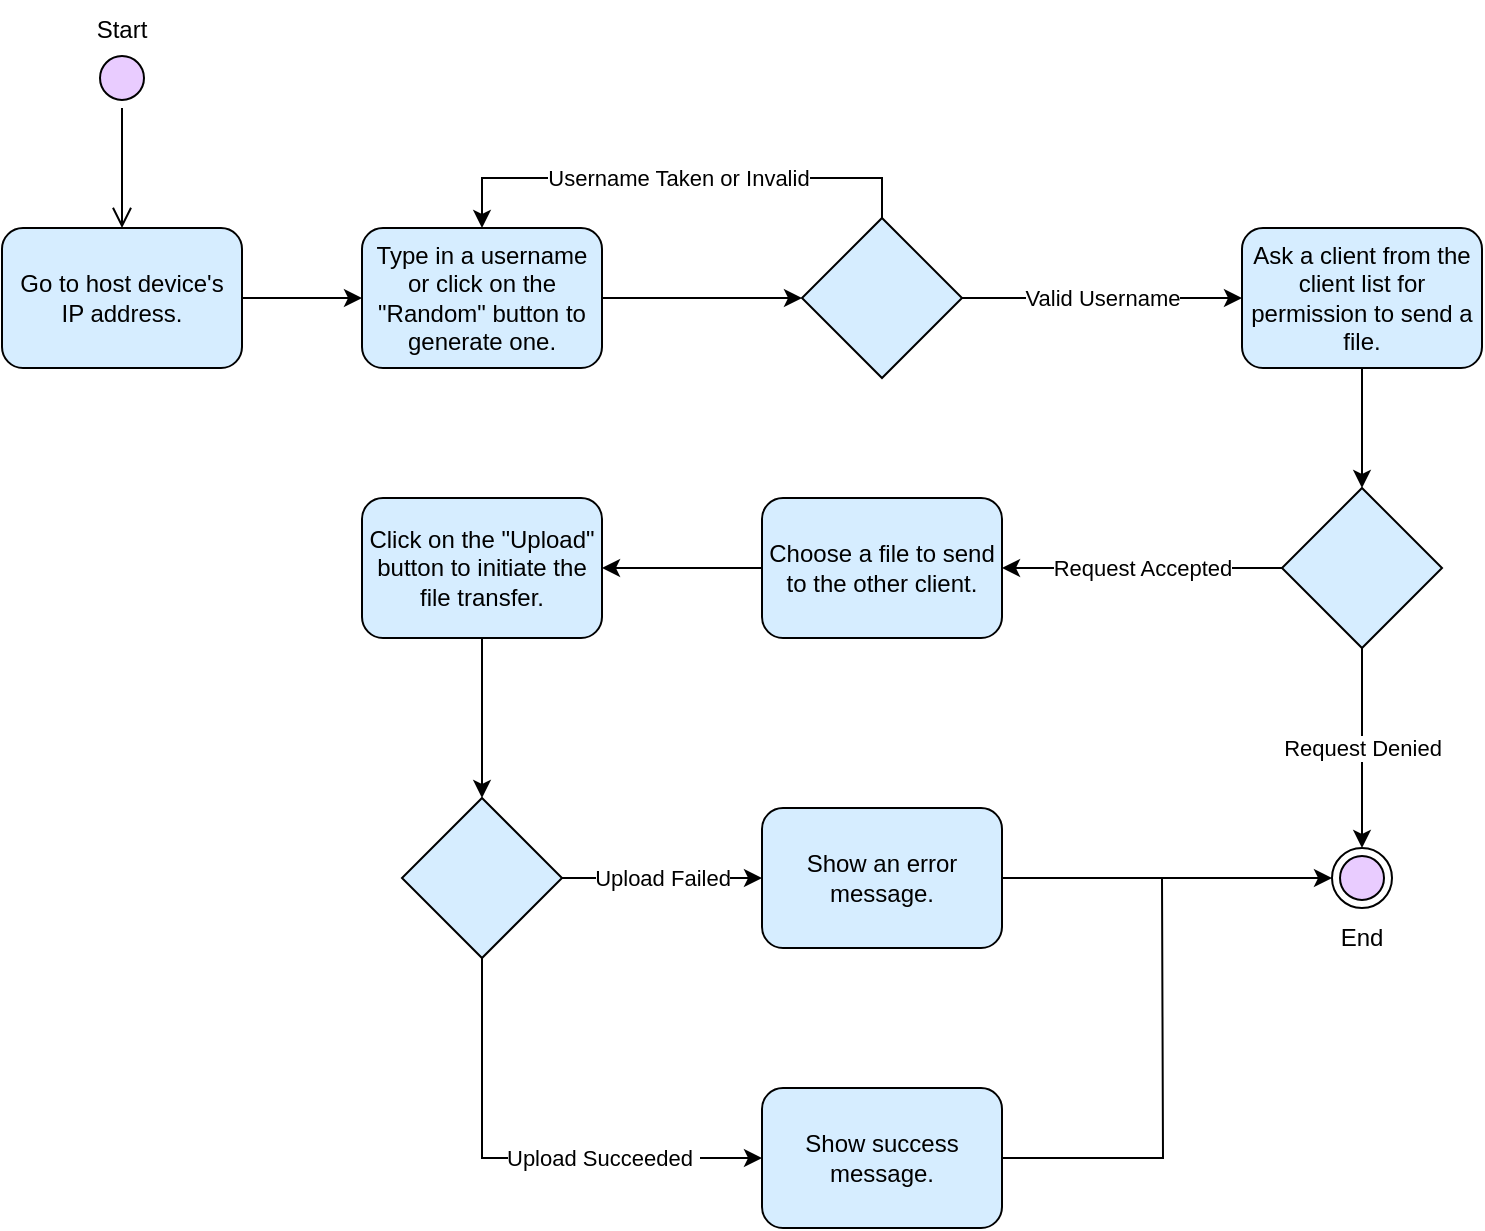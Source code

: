 <mxfile version="15.8.7" type="device"><diagram id="lNLtuB6scOd4ISMmvWJP" name="Page-1"><mxGraphModel dx="1113" dy="639" grid="1" gridSize="10" guides="1" tooltips="1" connect="1" arrows="1" fold="1" page="1" pageScale="1" pageWidth="3027" pageHeight="1169" math="0" shadow="0"><root><mxCell id="0"/><mxCell id="1" parent="0"/><mxCell id="m4IJh5_uc_ATbp0S7t6D-1" value="" style="ellipse;html=1;shape=startState;fillColor=#E9CCFF;strokeColor=#000000;" vertex="1" parent="1"><mxGeometry x="65" y="80" width="30" height="30" as="geometry"/></mxCell><mxCell id="m4IJh5_uc_ATbp0S7t6D-2" value="" style="edgeStyle=orthogonalEdgeStyle;html=1;verticalAlign=bottom;endArrow=open;endSize=8;strokeColor=#000000;rounded=0;entryX=0.5;entryY=0;entryDx=0;entryDy=0;" edge="1" source="m4IJh5_uc_ATbp0S7t6D-1" parent="1" target="m4IJh5_uc_ATbp0S7t6D-4"><mxGeometry relative="1" as="geometry"><mxPoint x="95" y="170" as="targetPoint"/></mxGeometry></mxCell><mxCell id="m4IJh5_uc_ATbp0S7t6D-3" value="Start" style="text;html=1;strokeColor=none;fillColor=none;align=center;verticalAlign=middle;whiteSpace=wrap;rounded=0;" vertex="1" parent="1"><mxGeometry x="50" y="56" width="60" height="30" as="geometry"/></mxCell><mxCell id="m4IJh5_uc_ATbp0S7t6D-6" style="edgeStyle=orthogonalEdgeStyle;rounded=0;orthogonalLoop=1;jettySize=auto;html=1;exitX=1;exitY=0.5;exitDx=0;exitDy=0;entryX=0;entryY=0.5;entryDx=0;entryDy=0;strokeColor=#000000;" edge="1" parent="1" source="m4IJh5_uc_ATbp0S7t6D-4" target="m4IJh5_uc_ATbp0S7t6D-5"><mxGeometry relative="1" as="geometry"/></mxCell><mxCell id="m4IJh5_uc_ATbp0S7t6D-4" value="Go to host device's&lt;br&gt;IP address." style="rounded=1;whiteSpace=wrap;html=1;strokeColor=#000000;fillColor=#D6EDFF;" vertex="1" parent="1"><mxGeometry x="20" y="170" width="120" height="70" as="geometry"/></mxCell><mxCell id="m4IJh5_uc_ATbp0S7t6D-8" style="edgeStyle=orthogonalEdgeStyle;rounded=0;orthogonalLoop=1;jettySize=auto;html=1;exitX=1;exitY=0.5;exitDx=0;exitDy=0;entryX=0;entryY=0.5;entryDx=0;entryDy=0;strokeColor=#000000;" edge="1" parent="1" source="m4IJh5_uc_ATbp0S7t6D-5" target="m4IJh5_uc_ATbp0S7t6D-7"><mxGeometry relative="1" as="geometry"/></mxCell><mxCell id="m4IJh5_uc_ATbp0S7t6D-5" value="Type in a username or click on the &quot;Random&quot; button to generate one." style="rounded=1;whiteSpace=wrap;html=1;strokeColor=#000000;fillColor=#D6EDFF;" vertex="1" parent="1"><mxGeometry x="200" y="170" width="120" height="70" as="geometry"/></mxCell><mxCell id="m4IJh5_uc_ATbp0S7t6D-10" value="Username Taken or Invalid" style="edgeStyle=orthogonalEdgeStyle;rounded=0;orthogonalLoop=1;jettySize=auto;html=1;exitX=0.5;exitY=0;exitDx=0;exitDy=0;entryX=0.5;entryY=0;entryDx=0;entryDy=0;strokeColor=#000000;" edge="1" parent="1" source="m4IJh5_uc_ATbp0S7t6D-7" target="m4IJh5_uc_ATbp0S7t6D-5"><mxGeometry relative="1" as="geometry"/></mxCell><mxCell id="m4IJh5_uc_ATbp0S7t6D-13" value="Valid Username" style="edgeStyle=orthogonalEdgeStyle;rounded=0;orthogonalLoop=1;jettySize=auto;html=1;exitX=1;exitY=0.5;exitDx=0;exitDy=0;entryX=0;entryY=0.5;entryDx=0;entryDy=0;strokeColor=#000000;" edge="1" parent="1" source="m4IJh5_uc_ATbp0S7t6D-7" target="m4IJh5_uc_ATbp0S7t6D-11"><mxGeometry relative="1" as="geometry"/></mxCell><mxCell id="m4IJh5_uc_ATbp0S7t6D-7" value="" style="rhombus;whiteSpace=wrap;html=1;strokeColor=#000000;fillColor=#D6EDFF;" vertex="1" parent="1"><mxGeometry x="420" y="165" width="80" height="80" as="geometry"/></mxCell><mxCell id="m4IJh5_uc_ATbp0S7t6D-15" style="edgeStyle=orthogonalEdgeStyle;rounded=0;orthogonalLoop=1;jettySize=auto;html=1;exitX=0.5;exitY=1;exitDx=0;exitDy=0;entryX=0.5;entryY=0;entryDx=0;entryDy=0;strokeColor=#000000;" edge="1" parent="1" source="m4IJh5_uc_ATbp0S7t6D-11" target="m4IJh5_uc_ATbp0S7t6D-14"><mxGeometry relative="1" as="geometry"/></mxCell><mxCell id="m4IJh5_uc_ATbp0S7t6D-11" value="Ask a client from the client list for permission to send a file." style="rounded=1;whiteSpace=wrap;html=1;strokeColor=#000000;fillColor=#D6EDFF;" vertex="1" parent="1"><mxGeometry x="640" y="170" width="120" height="70" as="geometry"/></mxCell><mxCell id="m4IJh5_uc_ATbp0S7t6D-18" value="Request Denied" style="edgeStyle=orthogonalEdgeStyle;rounded=0;orthogonalLoop=1;jettySize=auto;html=1;exitX=0.5;exitY=1;exitDx=0;exitDy=0;entryX=0.5;entryY=0;entryDx=0;entryDy=0;strokeColor=#000000;" edge="1" parent="1" source="m4IJh5_uc_ATbp0S7t6D-14" target="m4IJh5_uc_ATbp0S7t6D-16"><mxGeometry relative="1" as="geometry"/></mxCell><mxCell id="m4IJh5_uc_ATbp0S7t6D-20" value="Request Accepted" style="edgeStyle=orthogonalEdgeStyle;rounded=0;orthogonalLoop=1;jettySize=auto;html=1;exitX=0;exitY=0.5;exitDx=0;exitDy=0;entryX=1;entryY=0.5;entryDx=0;entryDy=0;strokeColor=#000000;" edge="1" parent="1" source="m4IJh5_uc_ATbp0S7t6D-14" target="m4IJh5_uc_ATbp0S7t6D-19"><mxGeometry relative="1" as="geometry"/></mxCell><mxCell id="m4IJh5_uc_ATbp0S7t6D-14" value="" style="rhombus;whiteSpace=wrap;html=1;strokeColor=#000000;fillColor=#D6EDFF;" vertex="1" parent="1"><mxGeometry x="660" y="300" width="80" height="80" as="geometry"/></mxCell><mxCell id="m4IJh5_uc_ATbp0S7t6D-16" value="" style="ellipse;html=1;shape=endState;fillColor=#E9CCFF;strokeColor=#000000;" vertex="1" parent="1"><mxGeometry x="685" y="480" width="30" height="30" as="geometry"/></mxCell><mxCell id="m4IJh5_uc_ATbp0S7t6D-17" value="End" style="text;html=1;strokeColor=none;fillColor=none;align=center;verticalAlign=middle;whiteSpace=wrap;rounded=0;" vertex="1" parent="1"><mxGeometry x="670" y="510" width="60" height="30" as="geometry"/></mxCell><mxCell id="m4IJh5_uc_ATbp0S7t6D-23" style="edgeStyle=orthogonalEdgeStyle;rounded=0;orthogonalLoop=1;jettySize=auto;html=1;exitX=0;exitY=0.5;exitDx=0;exitDy=0;entryX=1;entryY=0.5;entryDx=0;entryDy=0;strokeColor=#000000;" edge="1" parent="1" source="m4IJh5_uc_ATbp0S7t6D-19" target="m4IJh5_uc_ATbp0S7t6D-22"><mxGeometry relative="1" as="geometry"/></mxCell><mxCell id="m4IJh5_uc_ATbp0S7t6D-19" value="Choose a file to send to the other client." style="rounded=1;whiteSpace=wrap;html=1;strokeColor=#000000;fillColor=#D6EDFF;" vertex="1" parent="1"><mxGeometry x="400" y="305" width="120" height="70" as="geometry"/></mxCell><mxCell id="m4IJh5_uc_ATbp0S7t6D-25" style="edgeStyle=orthogonalEdgeStyle;rounded=0;orthogonalLoop=1;jettySize=auto;html=1;exitX=0.5;exitY=1;exitDx=0;exitDy=0;entryX=0.5;entryY=0;entryDx=0;entryDy=0;strokeColor=#000000;" edge="1" parent="1" source="m4IJh5_uc_ATbp0S7t6D-22" target="m4IJh5_uc_ATbp0S7t6D-24"><mxGeometry relative="1" as="geometry"/></mxCell><mxCell id="m4IJh5_uc_ATbp0S7t6D-22" value="Click on the &quot;Upload&quot; button to initiate the file transfer." style="rounded=1;whiteSpace=wrap;html=1;strokeColor=#000000;fillColor=#D6EDFF;" vertex="1" parent="1"><mxGeometry x="200" y="305" width="120" height="70" as="geometry"/></mxCell><mxCell id="m4IJh5_uc_ATbp0S7t6D-29" value="Upload Failed" style="edgeStyle=orthogonalEdgeStyle;rounded=0;orthogonalLoop=1;jettySize=auto;html=1;exitX=1;exitY=0.5;exitDx=0;exitDy=0;entryX=0;entryY=0.5;entryDx=0;entryDy=0;strokeColor=#000000;" edge="1" parent="1" source="m4IJh5_uc_ATbp0S7t6D-24" target="m4IJh5_uc_ATbp0S7t6D-28"><mxGeometry relative="1" as="geometry"/></mxCell><mxCell id="m4IJh5_uc_ATbp0S7t6D-31" value="Upload Succeeded&amp;nbsp;" style="edgeStyle=orthogonalEdgeStyle;rounded=0;orthogonalLoop=1;jettySize=auto;html=1;exitX=0.5;exitY=1;exitDx=0;exitDy=0;entryX=0;entryY=0.5;entryDx=0;entryDy=0;strokeColor=#000000;" edge="1" parent="1" source="m4IJh5_uc_ATbp0S7t6D-24" target="m4IJh5_uc_ATbp0S7t6D-30"><mxGeometry x="0.333" relative="1" as="geometry"><mxPoint as="offset"/></mxGeometry></mxCell><mxCell id="m4IJh5_uc_ATbp0S7t6D-24" value="" style="rhombus;whiteSpace=wrap;html=1;strokeColor=#000000;fillColor=#D6EDFF;" vertex="1" parent="1"><mxGeometry x="220" y="455" width="80" height="80" as="geometry"/></mxCell><mxCell id="m4IJh5_uc_ATbp0S7t6D-32" style="edgeStyle=orthogonalEdgeStyle;rounded=0;orthogonalLoop=1;jettySize=auto;html=1;exitX=1;exitY=0.5;exitDx=0;exitDy=0;entryX=0;entryY=0.5;entryDx=0;entryDy=0;strokeColor=#000000;" edge="1" parent="1" source="m4IJh5_uc_ATbp0S7t6D-28" target="m4IJh5_uc_ATbp0S7t6D-16"><mxGeometry relative="1" as="geometry"/></mxCell><mxCell id="m4IJh5_uc_ATbp0S7t6D-28" value="Show an error message." style="rounded=1;whiteSpace=wrap;html=1;strokeColor=#000000;fillColor=#D6EDFF;" vertex="1" parent="1"><mxGeometry x="400" y="460" width="120" height="70" as="geometry"/></mxCell><mxCell id="m4IJh5_uc_ATbp0S7t6D-33" style="edgeStyle=orthogonalEdgeStyle;rounded=0;orthogonalLoop=1;jettySize=auto;html=1;exitX=1;exitY=0.5;exitDx=0;exitDy=0;strokeColor=#000000;endArrow=none;endFill=0;" edge="1" parent="1" source="m4IJh5_uc_ATbp0S7t6D-30"><mxGeometry relative="1" as="geometry"><mxPoint x="600" y="495" as="targetPoint"/></mxGeometry></mxCell><mxCell id="m4IJh5_uc_ATbp0S7t6D-30" value="Show success message." style="rounded=1;whiteSpace=wrap;html=1;strokeColor=#000000;fillColor=#D6EDFF;" vertex="1" parent="1"><mxGeometry x="400" y="600" width="120" height="70" as="geometry"/></mxCell></root></mxGraphModel></diagram></mxfile>